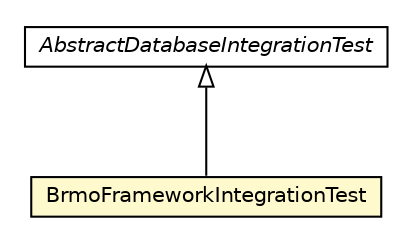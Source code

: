 #!/usr/local/bin/dot
#
# Class diagram 
# Generated by UMLGraph version R5_6-24-gf6e263 (http://www.umlgraph.org/)
#

digraph G {
	edge [fontname="Helvetica",fontsize=10,labelfontname="Helvetica",labelfontsize=10];
	node [fontname="Helvetica",fontsize=10,shape=plaintext];
	nodesep=0.25;
	ranksep=0.5;
	// nl.b3p.AbstractDatabaseIntegrationTest
	c366 [label=<<table title="nl.b3p.AbstractDatabaseIntegrationTest" border="0" cellborder="1" cellspacing="0" cellpadding="2" port="p" href="../../AbstractDatabaseIntegrationTest.html">
		<tr><td><table border="0" cellspacing="0" cellpadding="1">
<tr><td align="center" balign="center"><font face="Helvetica-Oblique"> AbstractDatabaseIntegrationTest </font></td></tr>
		</table></td></tr>
		</table>>, URL="../../AbstractDatabaseIntegrationTest.html", fontname="Helvetica", fontcolor="black", fontsize=10.0];
	// nl.b3p.brmo.loader.BrmoFrameworkIntegrationTest
	c377 [label=<<table title="nl.b3p.brmo.loader.BrmoFrameworkIntegrationTest" border="0" cellborder="1" cellspacing="0" cellpadding="2" port="p" bgcolor="lemonChiffon" href="./BrmoFrameworkIntegrationTest.html">
		<tr><td><table border="0" cellspacing="0" cellpadding="1">
<tr><td align="center" balign="center"> BrmoFrameworkIntegrationTest </td></tr>
		</table></td></tr>
		</table>>, URL="./BrmoFrameworkIntegrationTest.html", fontname="Helvetica", fontcolor="black", fontsize=10.0];
	//nl.b3p.brmo.loader.BrmoFrameworkIntegrationTest extends nl.b3p.AbstractDatabaseIntegrationTest
	c366:p -> c377:p [dir=back,arrowtail=empty];
}

